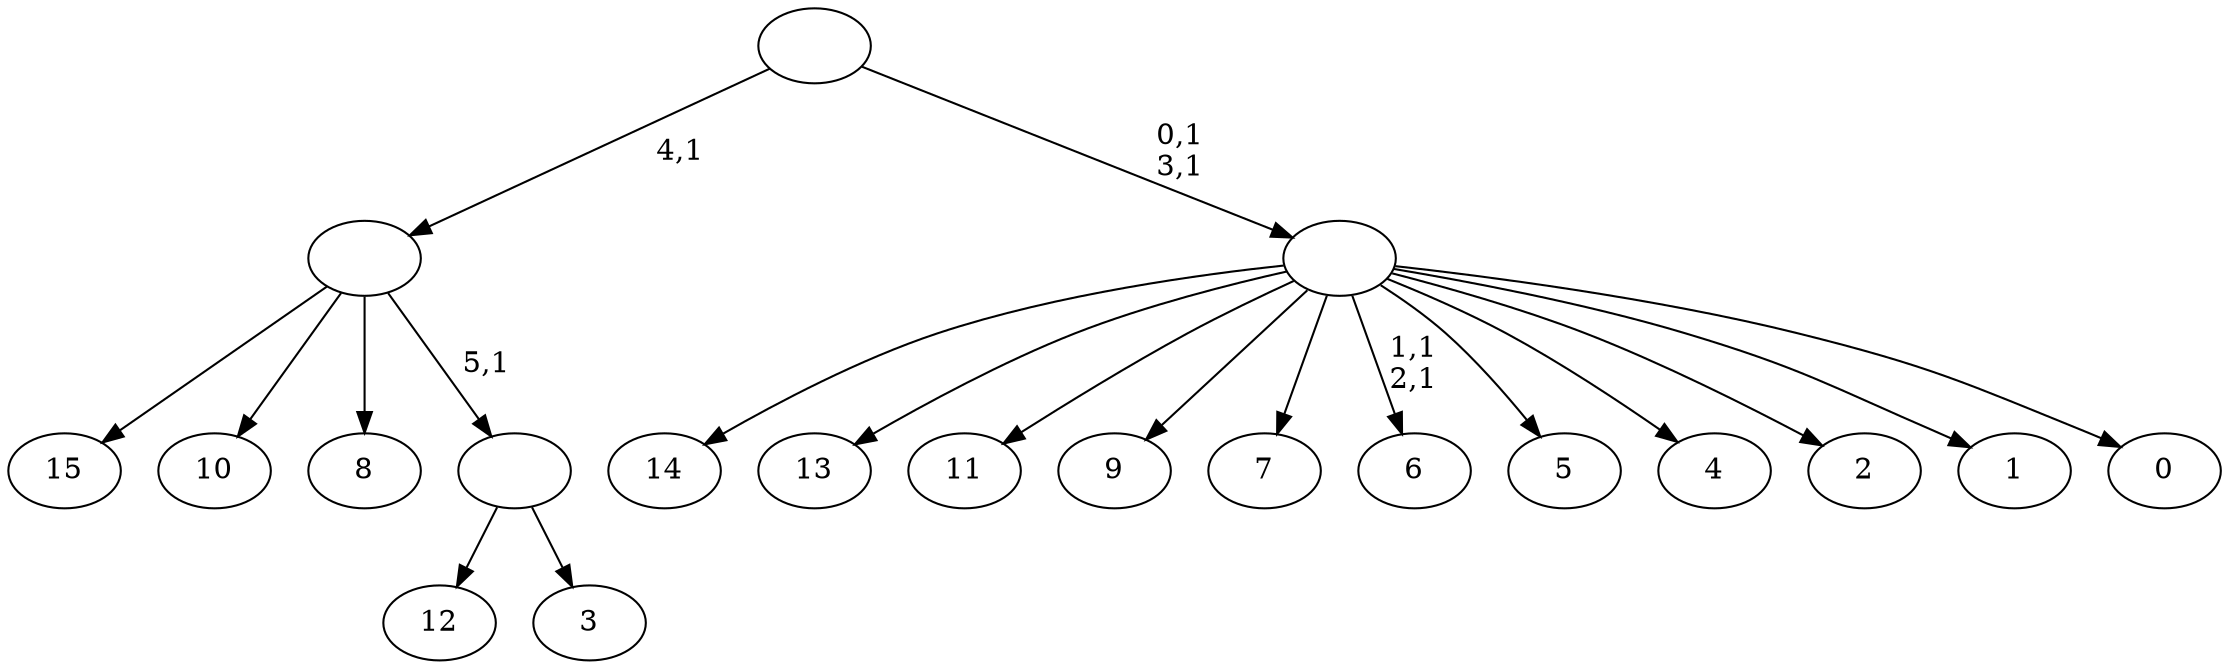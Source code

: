 digraph T {
	22 [label="15"]
	21 [label="14"]
	20 [label="13"]
	19 [label="12"]
	18 [label="11"]
	17 [label="10"]
	16 [label="9"]
	15 [label="8"]
	14 [label="7"]
	13 [label="6"]
	10 [label="5"]
	9 [label="4"]
	8 [label="3"]
	7 [label=""]
	6 [label=""]
	5 [label="2"]
	4 [label="1"]
	3 [label="0"]
	2 [label=""]
	0 [label=""]
	7 -> 19 [label=""]
	7 -> 8 [label=""]
	6 -> 22 [label=""]
	6 -> 17 [label=""]
	6 -> 15 [label=""]
	6 -> 7 [label="5,1"]
	2 -> 13 [label="1,1\n2,1"]
	2 -> 21 [label=""]
	2 -> 20 [label=""]
	2 -> 18 [label=""]
	2 -> 16 [label=""]
	2 -> 14 [label=""]
	2 -> 10 [label=""]
	2 -> 9 [label=""]
	2 -> 5 [label=""]
	2 -> 4 [label=""]
	2 -> 3 [label=""]
	0 -> 2 [label="0,1\n3,1"]
	0 -> 6 [label="4,1"]
}

